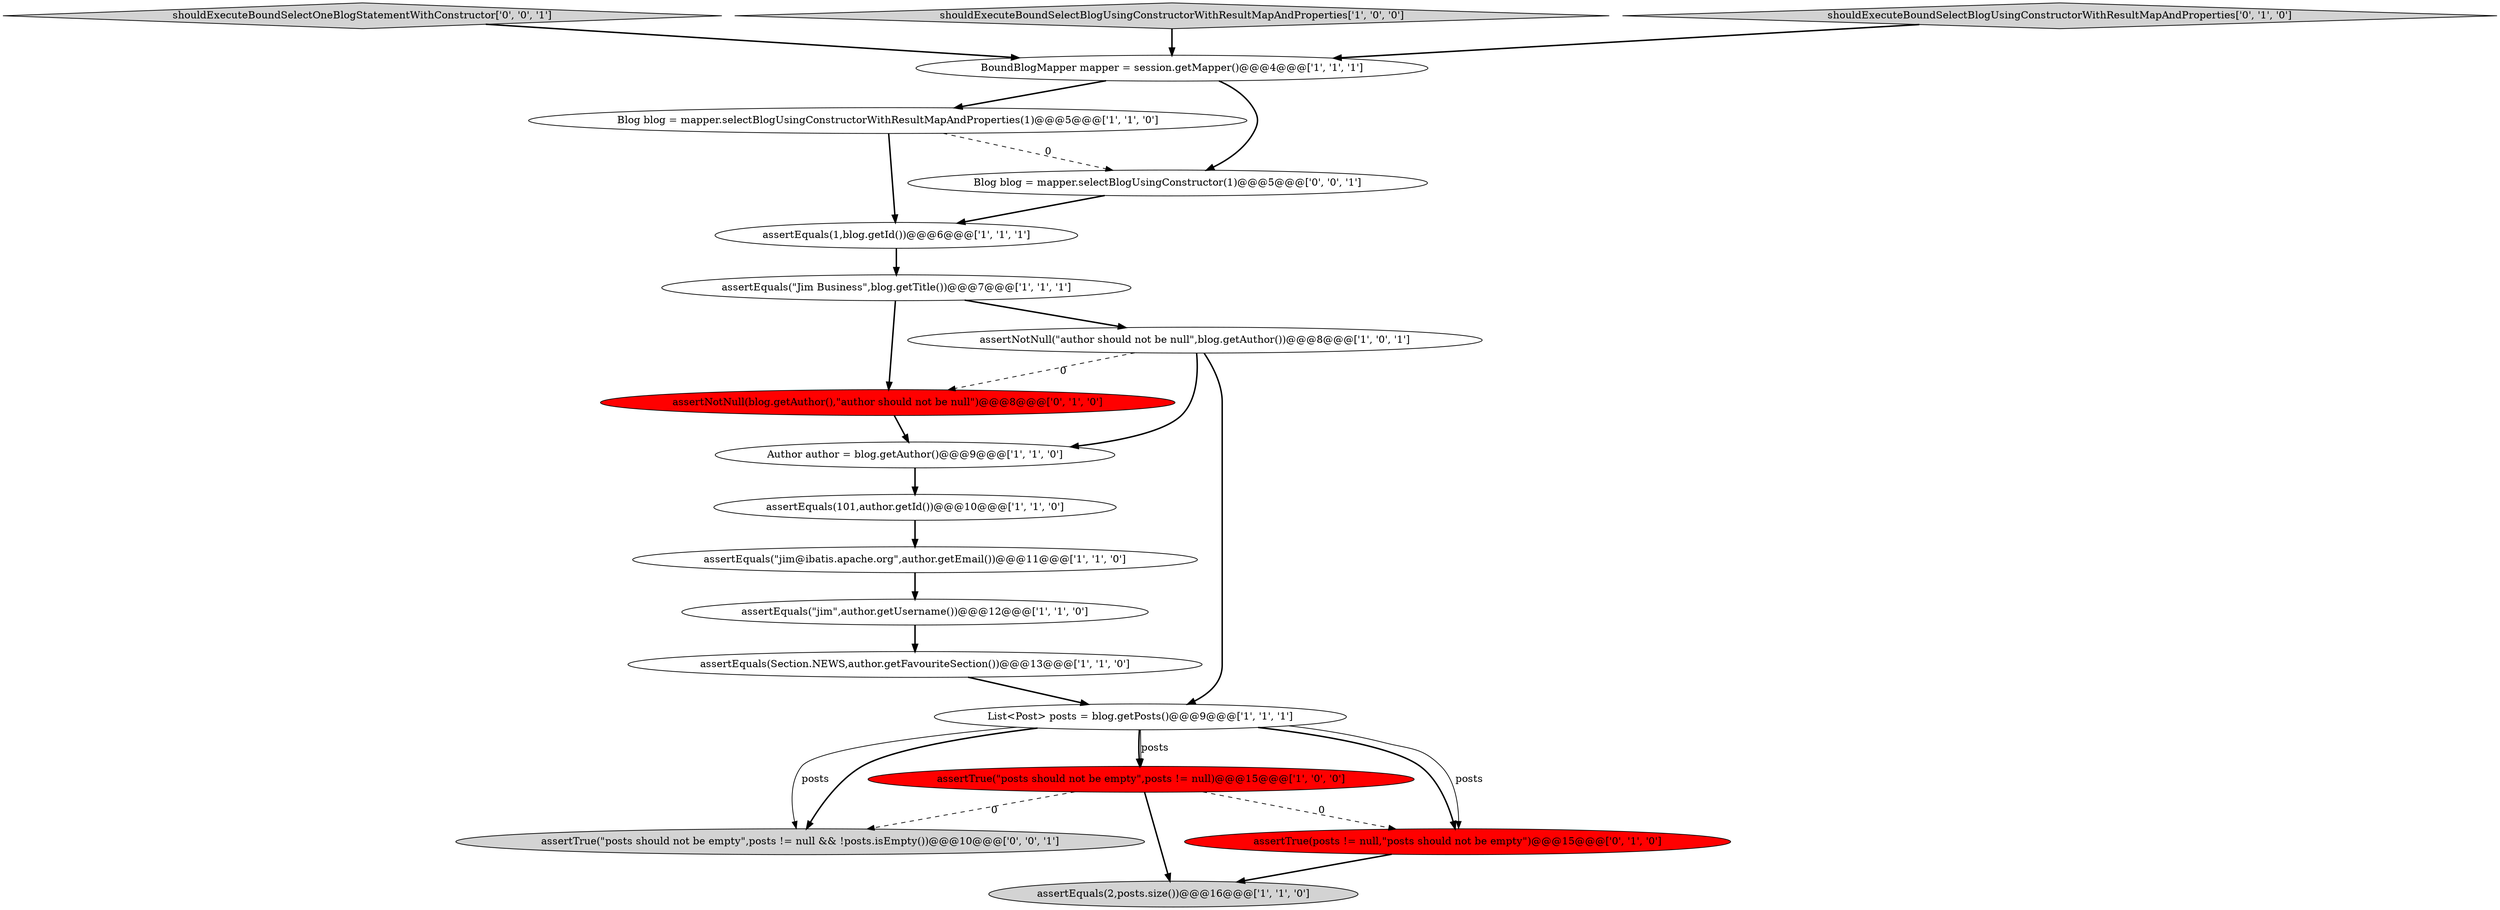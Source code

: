 digraph {
17 [style = filled, label = "assertTrue(\"posts should not be empty\",posts != null && !posts.isEmpty())@@@10@@@['0', '0', '1']", fillcolor = lightgray, shape = ellipse image = "AAA0AAABBB3BBB"];
0 [style = filled, label = "assertEquals(Section.NEWS,author.getFavouriteSection())@@@13@@@['1', '1', '0']", fillcolor = white, shape = ellipse image = "AAA0AAABBB1BBB"];
18 [style = filled, label = "shouldExecuteBoundSelectOneBlogStatementWithConstructor['0', '0', '1']", fillcolor = lightgray, shape = diamond image = "AAA0AAABBB3BBB"];
2 [style = filled, label = "Blog blog = mapper.selectBlogUsingConstructorWithResultMapAndProperties(1)@@@5@@@['1', '1', '0']", fillcolor = white, shape = ellipse image = "AAA0AAABBB1BBB"];
13 [style = filled, label = "Author author = blog.getAuthor()@@@9@@@['1', '1', '0']", fillcolor = white, shape = ellipse image = "AAA0AAABBB1BBB"];
8 [style = filled, label = "assertEquals(101,author.getId())@@@10@@@['1', '1', '0']", fillcolor = white, shape = ellipse image = "AAA0AAABBB1BBB"];
15 [style = filled, label = "assertTrue(posts != null,\"posts should not be empty\")@@@15@@@['0', '1', '0']", fillcolor = red, shape = ellipse image = "AAA1AAABBB2BBB"];
19 [style = filled, label = "Blog blog = mapper.selectBlogUsingConstructor(1)@@@5@@@['0', '0', '1']", fillcolor = white, shape = ellipse image = "AAA0AAABBB3BBB"];
5 [style = filled, label = "List<Post> posts = blog.getPosts()@@@9@@@['1', '1', '1']", fillcolor = white, shape = ellipse image = "AAA0AAABBB1BBB"];
3 [style = filled, label = "shouldExecuteBoundSelectBlogUsingConstructorWithResultMapAndProperties['1', '0', '0']", fillcolor = lightgray, shape = diamond image = "AAA0AAABBB1BBB"];
7 [style = filled, label = "assertEquals(\"jim\",author.getUsername())@@@12@@@['1', '1', '0']", fillcolor = white, shape = ellipse image = "AAA0AAABBB1BBB"];
1 [style = filled, label = "assertEquals(\"Jim Business\",blog.getTitle())@@@7@@@['1', '1', '1']", fillcolor = white, shape = ellipse image = "AAA0AAABBB1BBB"];
9 [style = filled, label = "assertNotNull(\"author should not be null\",blog.getAuthor())@@@8@@@['1', '0', '1']", fillcolor = white, shape = ellipse image = "AAA0AAABBB1BBB"];
11 [style = filled, label = "assertTrue(\"posts should not be empty\",posts != null)@@@15@@@['1', '0', '0']", fillcolor = red, shape = ellipse image = "AAA1AAABBB1BBB"];
4 [style = filled, label = "assertEquals(1,blog.getId())@@@6@@@['1', '1', '1']", fillcolor = white, shape = ellipse image = "AAA0AAABBB1BBB"];
6 [style = filled, label = "assertEquals(\"jim@ibatis.apache.org\",author.getEmail())@@@11@@@['1', '1', '0']", fillcolor = white, shape = ellipse image = "AAA0AAABBB1BBB"];
16 [style = filled, label = "shouldExecuteBoundSelectBlogUsingConstructorWithResultMapAndProperties['0', '1', '0']", fillcolor = lightgray, shape = diamond image = "AAA0AAABBB2BBB"];
10 [style = filled, label = "assertEquals(2,posts.size())@@@16@@@['1', '1', '0']", fillcolor = lightgray, shape = ellipse image = "AAA0AAABBB1BBB"];
14 [style = filled, label = "assertNotNull(blog.getAuthor(),\"author should not be null\")@@@8@@@['0', '1', '0']", fillcolor = red, shape = ellipse image = "AAA1AAABBB2BBB"];
12 [style = filled, label = "BoundBlogMapper mapper = session.getMapper()@@@4@@@['1', '1', '1']", fillcolor = white, shape = ellipse image = "AAA0AAABBB1BBB"];
15->10 [style = bold, label=""];
2->19 [style = dashed, label="0"];
11->15 [style = dashed, label="0"];
18->12 [style = bold, label=""];
5->15 [style = bold, label=""];
8->6 [style = bold, label=""];
7->0 [style = bold, label=""];
11->17 [style = dashed, label="0"];
3->12 [style = bold, label=""];
5->17 [style = bold, label=""];
2->4 [style = bold, label=""];
1->9 [style = bold, label=""];
12->2 [style = bold, label=""];
5->17 [style = solid, label="posts"];
9->14 [style = dashed, label="0"];
11->10 [style = bold, label=""];
9->5 [style = bold, label=""];
1->14 [style = bold, label=""];
4->1 [style = bold, label=""];
5->11 [style = bold, label=""];
19->4 [style = bold, label=""];
5->15 [style = solid, label="posts"];
14->13 [style = bold, label=""];
13->8 [style = bold, label=""];
6->7 [style = bold, label=""];
12->19 [style = bold, label=""];
16->12 [style = bold, label=""];
5->11 [style = solid, label="posts"];
0->5 [style = bold, label=""];
9->13 [style = bold, label=""];
}
